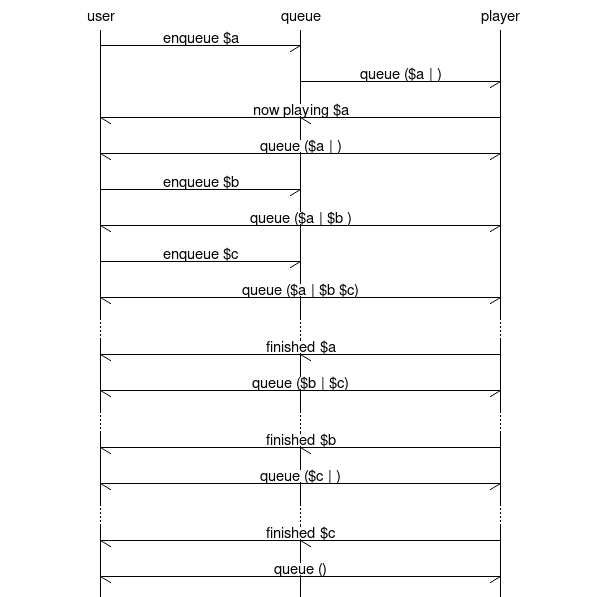 # Render with mscgen
msc {
  user, queue,player;
  user -> queue [ label="enqueue $a" ];
  queue -> player [ label="queue ($a | )" ];
  player ->* [ label="now playing $a" ];
  queue ->* [ label="queue ($a | )" ];
  user -> queue [ label="enqueue $b" ];
  queue ->* [ label="queue ($a | $b )" ];
  user -> queue [ label="enqueue $c" ];
  queue ->* [ label="queue ($a | $b $c)" ];
  ...;
  player ->* [ label="finished $a" ];
  queue ->* [ label="queue ($b | $c)" ];
  ...;
  player ->* [ label="finished $b" ];
  queue ->* [ label="queue ($c | )" ];
  ...;
  player ->* [ label="finished $c" ];
  queue ->* [ label="queue ()" ];
}


